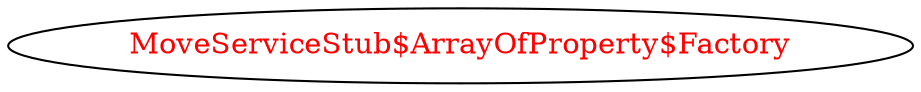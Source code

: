 digraph dependencyGraph {
 concentrate=true;
 ranksep="2.0";
 rankdir="LR"; 
 splines="ortho";
"MoveServiceStub$ArrayOfProperty$Factory" [fontcolor="red"];
}
